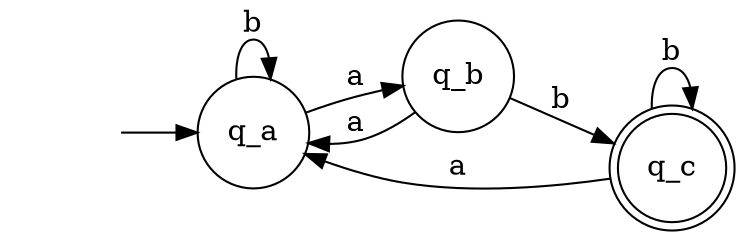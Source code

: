 digraph automata {
    rankdir=LR;
    node [shape=circle];
    edge [style=">=stealth',shorten >=1pt"];
    q_a -> q_b [label="a"];
    q_b -> q_c [label="b"];
    q_c -> q_c [label="b"];
    q_b -> q_a [label="a"];
    q_a -> q_a [label="b"];
    q_c -> q_a [label="a"];
    start [shape=plaintext,label=" "];
    start->q_a;
    q_c [shape=doublecircle];
}
